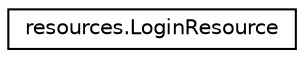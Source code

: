 digraph "Graphical Class Hierarchy"
{
  edge [fontname="Helvetica",fontsize="10",labelfontname="Helvetica",labelfontsize="10"];
  node [fontname="Helvetica",fontsize="10",shape=record];
  rankdir="LR";
  Node0 [label="resources.LoginResource",height=0.2,width=0.4,color="black", fillcolor="white", style="filled",URL="$classresources_1_1_login_resource.html"];
}
